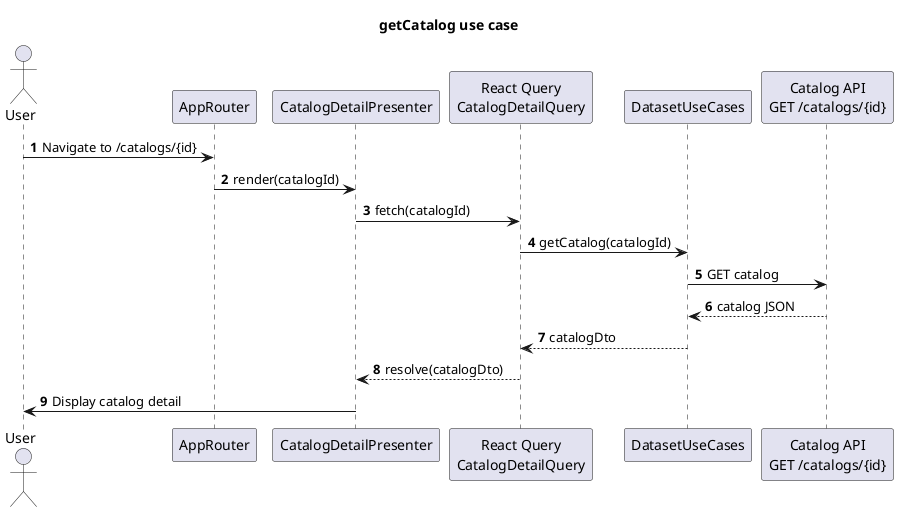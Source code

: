 @startuml
title getCatalog use case
autonumber

actor User

participant "AppRouter" as Router
participant "CatalogDetailPresenter" as CatalogPresenter
participant "React Query\nCatalogDetailQuery" as CatalogQuery
participant "DatasetUseCases" as DatasetUC
participant "Catalog API\nGET /catalogs/{id}" as CatalogApi

User -> Router : Navigate to /catalogs/{id}
Router -> CatalogPresenter : render(catalogId)
CatalogPresenter -> CatalogQuery : fetch(catalogId)
CatalogQuery -> DatasetUC : getCatalog(catalogId)
DatasetUC -> CatalogApi : GET catalog
CatalogApi --> DatasetUC : catalog JSON
DatasetUC --> CatalogQuery : catalogDto
CatalogQuery --> CatalogPresenter : resolve(catalogDto)
CatalogPresenter -> User : Display catalog detail

@enduml
